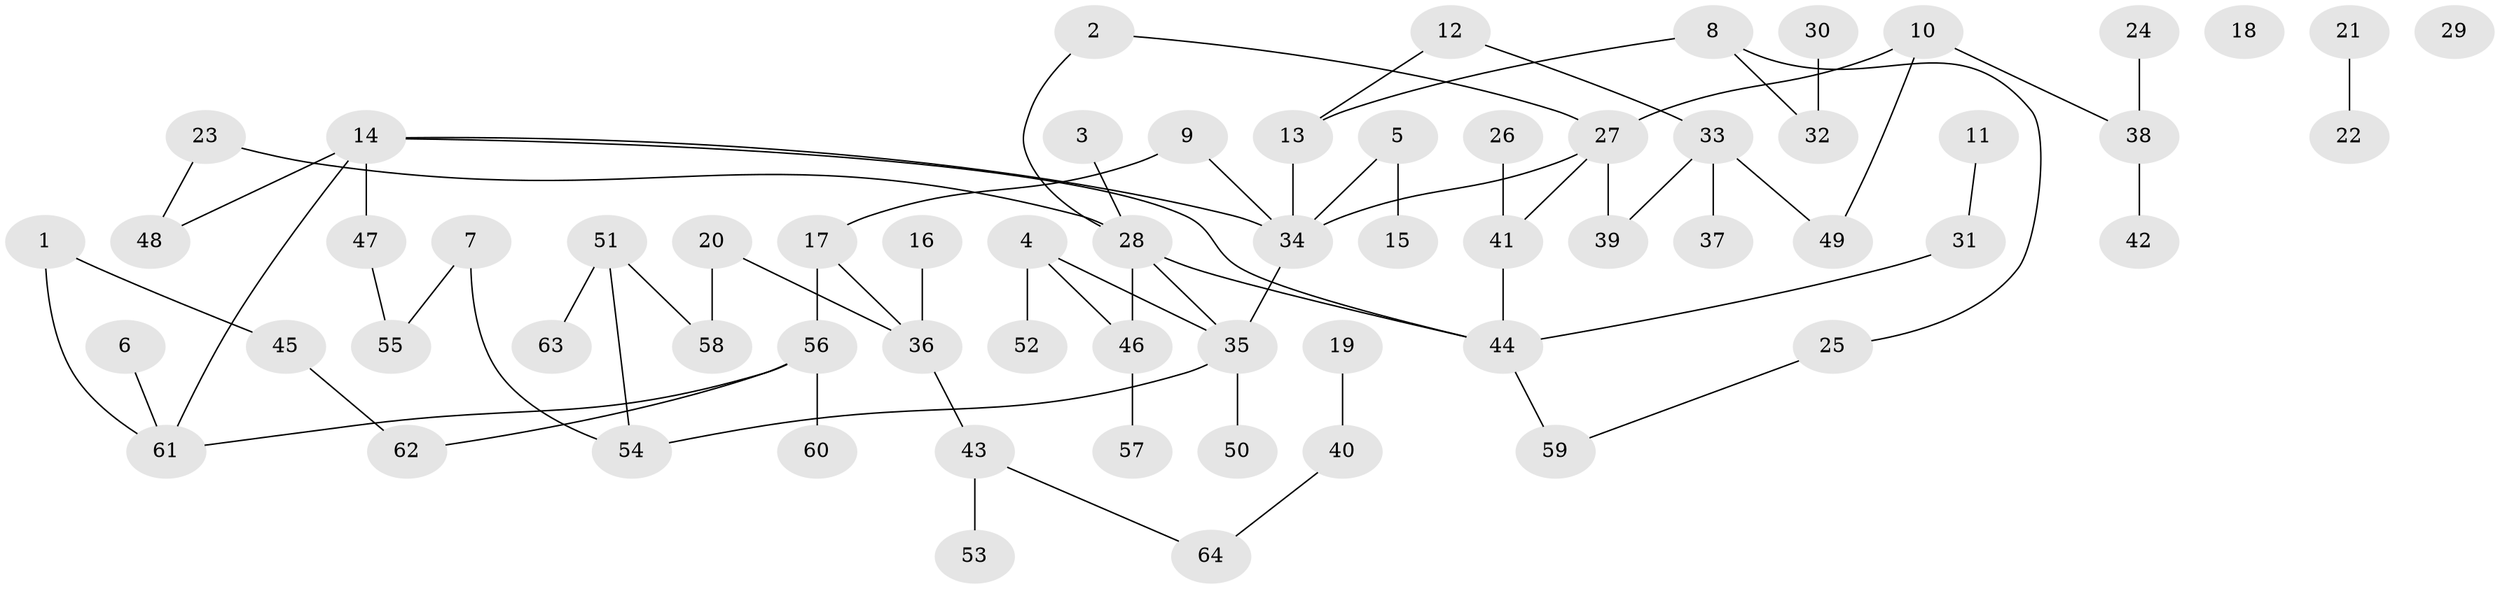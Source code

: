// Generated by graph-tools (version 1.1) at 2025/12/03/09/25 04:12:58]
// undirected, 64 vertices, 72 edges
graph export_dot {
graph [start="1"]
  node [color=gray90,style=filled];
  1;
  2;
  3;
  4;
  5;
  6;
  7;
  8;
  9;
  10;
  11;
  12;
  13;
  14;
  15;
  16;
  17;
  18;
  19;
  20;
  21;
  22;
  23;
  24;
  25;
  26;
  27;
  28;
  29;
  30;
  31;
  32;
  33;
  34;
  35;
  36;
  37;
  38;
  39;
  40;
  41;
  42;
  43;
  44;
  45;
  46;
  47;
  48;
  49;
  50;
  51;
  52;
  53;
  54;
  55;
  56;
  57;
  58;
  59;
  60;
  61;
  62;
  63;
  64;
  1 -- 45;
  1 -- 61;
  2 -- 27;
  2 -- 28;
  3 -- 28;
  4 -- 35;
  4 -- 46;
  4 -- 52;
  5 -- 15;
  5 -- 34;
  6 -- 61;
  7 -- 54;
  7 -- 55;
  8 -- 13;
  8 -- 25;
  8 -- 32;
  9 -- 17;
  9 -- 34;
  10 -- 27;
  10 -- 38;
  10 -- 49;
  11 -- 31;
  12 -- 13;
  12 -- 33;
  13 -- 34;
  14 -- 34;
  14 -- 44;
  14 -- 47;
  14 -- 48;
  14 -- 61;
  16 -- 36;
  17 -- 36;
  17 -- 56;
  19 -- 40;
  20 -- 36;
  20 -- 58;
  21 -- 22;
  23 -- 28;
  23 -- 48;
  24 -- 38;
  25 -- 59;
  26 -- 41;
  27 -- 34;
  27 -- 39;
  27 -- 41;
  28 -- 35;
  28 -- 44;
  28 -- 46;
  30 -- 32;
  31 -- 44;
  33 -- 37;
  33 -- 39;
  33 -- 49;
  34 -- 35;
  35 -- 50;
  35 -- 54;
  36 -- 43;
  38 -- 42;
  40 -- 64;
  41 -- 44;
  43 -- 53;
  43 -- 64;
  44 -- 59;
  45 -- 62;
  46 -- 57;
  47 -- 55;
  51 -- 54;
  51 -- 58;
  51 -- 63;
  56 -- 60;
  56 -- 61;
  56 -- 62;
}
